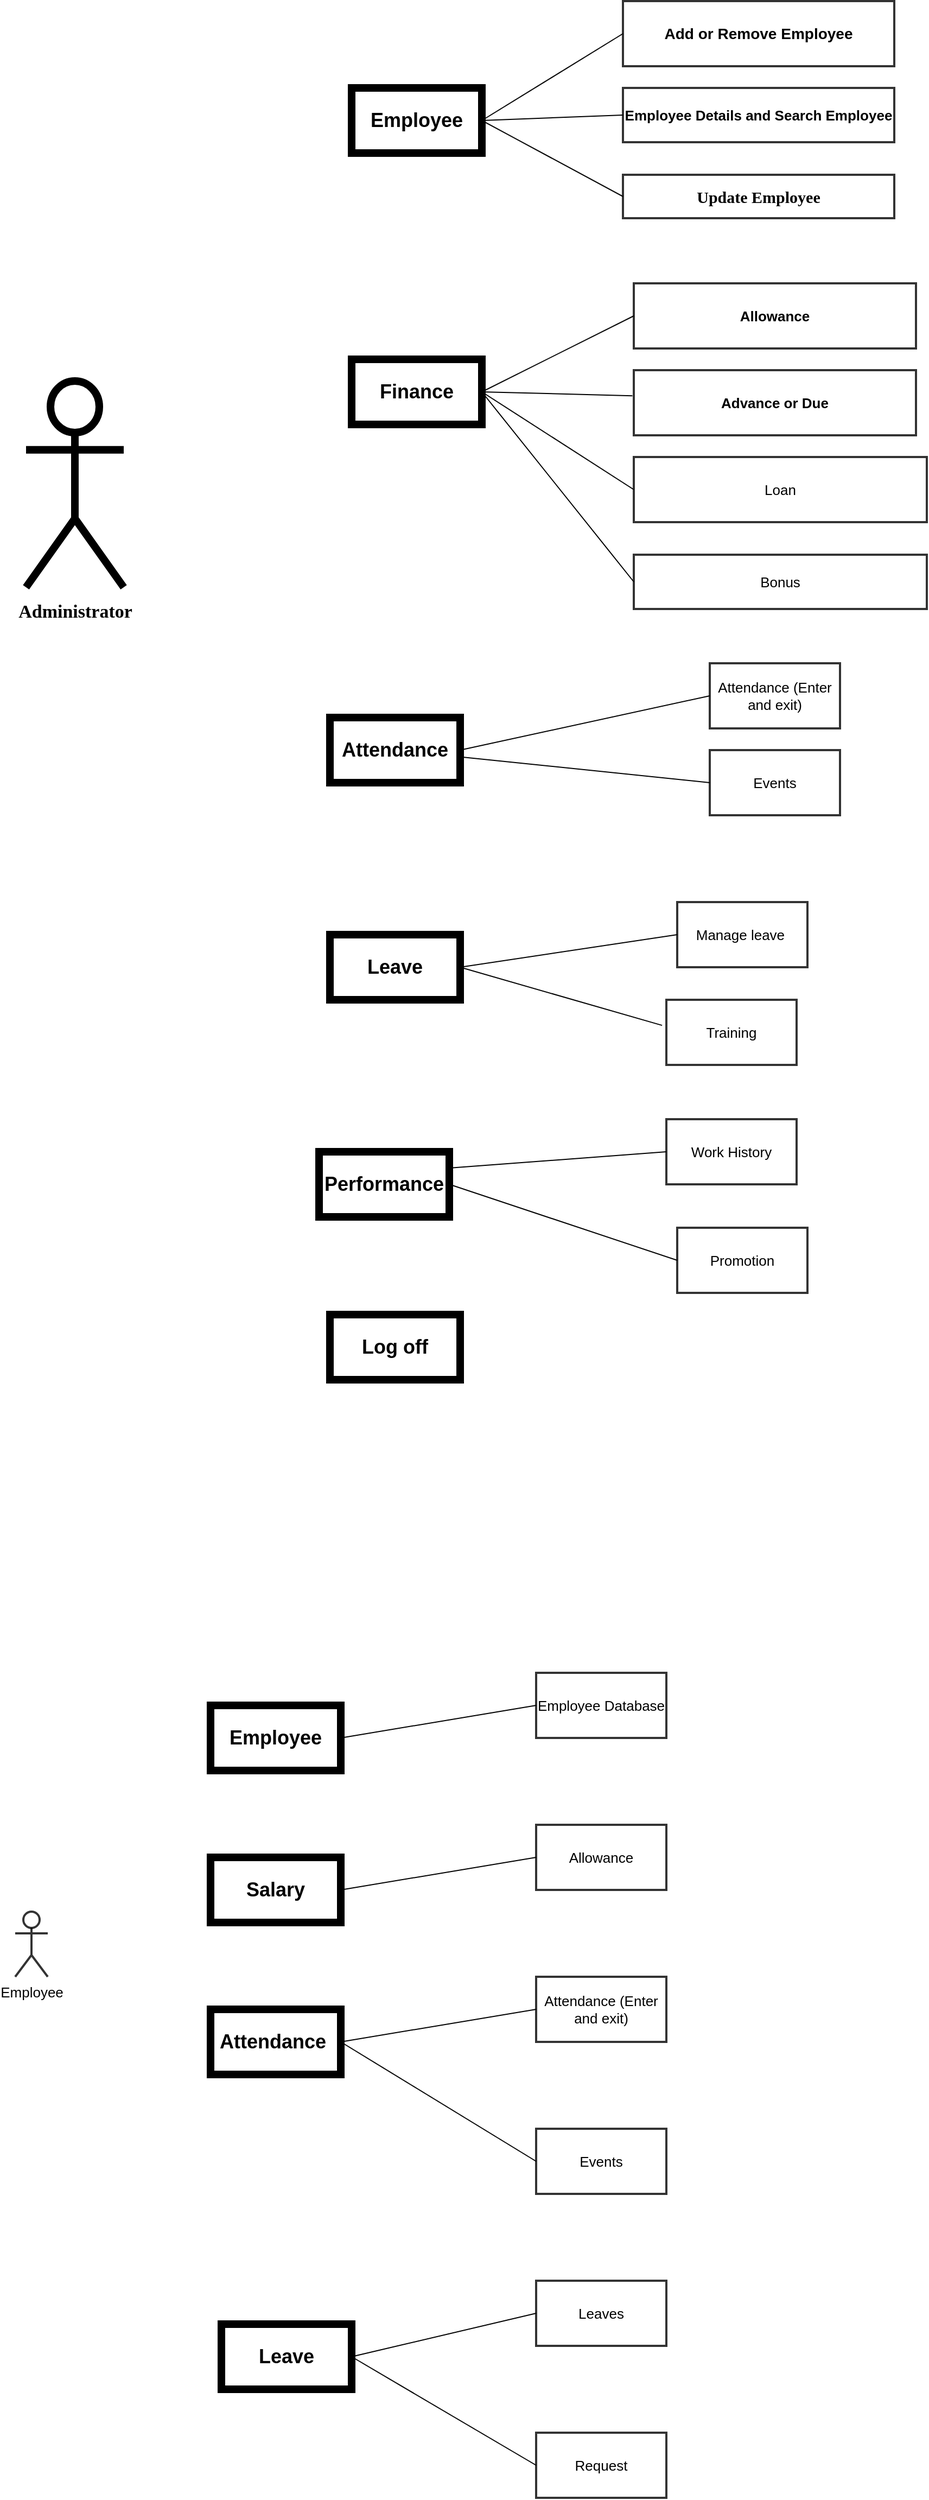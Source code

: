 <mxfile version="13.9.8" type="github">
  <diagram id="UAt6TYiZA28QQcXCpw7w" name="Page-1">
    <mxGraphModel dx="3478" dy="2656" grid="1" gridSize="10" guides="1" tooltips="1" connect="1" arrows="1" fold="1" page="1" pageScale="1" pageWidth="980" pageHeight="1390" math="0" shadow="0">
      <root>
        <mxCell id="0" />
        <mxCell id="1" parent="0" />
        <mxCell id="UGoLlDs5Vt5mTQ_6u8co-1" value="&lt;font style=&quot;font-size: 17px&quot; face=&quot;Times New Roman&quot;&gt;&lt;b style=&quot;line-height: 190%&quot;&gt;Administrator&lt;/b&gt;&lt;/font&gt;" style="shape=umlActor;verticalLabelPosition=bottom;verticalAlign=top;html=1;outlineConnect=0;strokeWidth=7;" vertex="1" parent="1">
          <mxGeometry x="-880" y="-970" width="90" height="190" as="geometry" />
        </mxCell>
        <mxCell id="UGoLlDs5Vt5mTQ_6u8co-3" value="&lt;h2&gt;Employee&lt;/h2&gt;" style="rounded=0;whiteSpace=wrap;html=1;strokeWidth=7;" vertex="1" parent="1">
          <mxGeometry x="-580" y="-1240" width="120" height="60" as="geometry" />
        </mxCell>
        <mxCell id="UGoLlDs5Vt5mTQ_6u8co-4" value="&lt;h2&gt;Finance&lt;/h2&gt;" style="rounded=0;whiteSpace=wrap;html=1;strokeWidth=7;" vertex="1" parent="1">
          <mxGeometry x="-580" y="-990" width="120" height="60" as="geometry" />
        </mxCell>
        <mxCell id="UGoLlDs5Vt5mTQ_6u8co-5" value="&lt;h2&gt;Attendance&lt;/h2&gt;" style="rounded=0;whiteSpace=wrap;html=1;strokeWidth=7;" vertex="1" parent="1">
          <mxGeometry x="-600" y="-660" width="120" height="60" as="geometry" />
        </mxCell>
        <mxCell id="UGoLlDs5Vt5mTQ_6u8co-6" value="&lt;h2&gt;Leave&lt;/h2&gt;" style="rounded=0;whiteSpace=wrap;html=1;strokeWidth=7;" vertex="1" parent="1">
          <mxGeometry x="-600" y="-460" width="120" height="60" as="geometry" />
        </mxCell>
        <mxCell id="UGoLlDs5Vt5mTQ_6u8co-7" value="&lt;h2&gt;Performance&lt;/h2&gt;" style="rounded=0;whiteSpace=wrap;html=1;strokeWidth=7;" vertex="1" parent="1">
          <mxGeometry x="-610" y="-260" width="120" height="60" as="geometry" />
        </mxCell>
        <mxCell id="UGoLlDs5Vt5mTQ_6u8co-8" value="&lt;h2&gt;Log off&lt;/h2&gt;" style="rounded=0;whiteSpace=wrap;html=1;strokeWidth=7;" vertex="1" parent="1">
          <mxGeometry x="-600" y="-110" width="120" height="60" as="geometry" />
        </mxCell>
        <mxCell id="UGoLlDs5Vt5mTQ_6u8co-9" value="" style="rounded=0;whiteSpace=wrap;html=1;strokeWidth=2;opacity=0;" vertex="1" parent="1">
          <mxGeometry x="-500" y="20" width="140" height="40" as="geometry" />
        </mxCell>
        <mxCell id="UGoLlDs5Vt5mTQ_6u8co-10" value="" style="rounded=0;whiteSpace=wrap;html=1;strokeWidth=2;opacity=0;" vertex="1" parent="1">
          <mxGeometry x="-490" y="20" width="120" height="60" as="geometry" />
        </mxCell>
        <mxCell id="UGoLlDs5Vt5mTQ_6u8co-11" value="" style="rounded=0;whiteSpace=wrap;html=1;strokeWidth=2;opacity=0;" vertex="1" parent="1">
          <mxGeometry x="-500" y="10" width="120" height="60" as="geometry" />
        </mxCell>
        <mxCell id="UGoLlDs5Vt5mTQ_6u8co-12" value="" style="rounded=0;whiteSpace=wrap;html=1;strokeWidth=2;opacity=0;" vertex="1" parent="1">
          <mxGeometry x="-450" y="50" width="120" height="60" as="geometry" />
        </mxCell>
        <mxCell id="UGoLlDs5Vt5mTQ_6u8co-13" value="&lt;h4 style=&quot;font-size: 14px;&quot;&gt;Add or Remove Employee&lt;/h4&gt;" style="rounded=0;whiteSpace=wrap;html=1;strokeWidth=2;opacity=80;fontSize=14;" vertex="1" parent="1">
          <mxGeometry x="-330" y="-1320" width="250" height="60" as="geometry" />
        </mxCell>
        <mxCell id="UGoLlDs5Vt5mTQ_6u8co-14" value="&lt;h4 style=&quot;font-size: 13px;&quot;&gt;Employee Details and Search Employee&lt;/h4&gt;" style="rounded=0;whiteSpace=wrap;html=1;strokeWidth=2;opacity=80;fontSize=13;" vertex="1" parent="1">
          <mxGeometry x="-330" y="-1240" width="250" height="50" as="geometry" />
        </mxCell>
        <mxCell id="UGoLlDs5Vt5mTQ_6u8co-16" value="&lt;h4&gt;&lt;font face=&quot;Times New Roman&quot; style=&quot;font-size: 15px&quot;&gt;Update Employee&lt;/font&gt;&lt;/h4&gt;" style="rounded=0;whiteSpace=wrap;html=1;strokeWidth=2;opacity=80;" vertex="1" parent="1">
          <mxGeometry x="-330" y="-1160" width="250" height="40" as="geometry" />
        </mxCell>
        <mxCell id="UGoLlDs5Vt5mTQ_6u8co-18" value="&lt;h4&gt;Allowance&lt;/h4&gt;" style="rounded=0;whiteSpace=wrap;html=1;strokeWidth=2;fontSize=13;opacity=80;" vertex="1" parent="1">
          <mxGeometry x="-320" y="-1060" width="260" height="60" as="geometry" />
        </mxCell>
        <mxCell id="UGoLlDs5Vt5mTQ_6u8co-19" value="&lt;h4&gt;Advance or Due&lt;/h4&gt;" style="rounded=0;whiteSpace=wrap;html=1;strokeWidth=2;fontSize=13;opacity=80;" vertex="1" parent="1">
          <mxGeometry x="-320" y="-980" width="260" height="60" as="geometry" />
        </mxCell>
        <mxCell id="UGoLlDs5Vt5mTQ_6u8co-20" value="Loan" style="rounded=0;whiteSpace=wrap;html=1;strokeWidth=2;fontSize=13;opacity=80;" vertex="1" parent="1">
          <mxGeometry x="-320" y="-900" width="270" height="60" as="geometry" />
        </mxCell>
        <mxCell id="UGoLlDs5Vt5mTQ_6u8co-21" value="Bonus" style="rounded=0;whiteSpace=wrap;html=1;strokeWidth=2;fontSize=13;opacity=80;" vertex="1" parent="1">
          <mxGeometry x="-320" y="-810" width="270" height="50" as="geometry" />
        </mxCell>
        <mxCell id="UGoLlDs5Vt5mTQ_6u8co-22" value="Attendance (Enter and exit)" style="rounded=0;whiteSpace=wrap;html=1;strokeWidth=2;fontSize=13;opacity=80;" vertex="1" parent="1">
          <mxGeometry x="-250" y="-710" width="120" height="60" as="geometry" />
        </mxCell>
        <mxCell id="UGoLlDs5Vt5mTQ_6u8co-23" value="Events" style="rounded=0;whiteSpace=wrap;html=1;strokeWidth=2;fontSize=13;opacity=80;" vertex="1" parent="1">
          <mxGeometry x="-250" y="-630" width="120" height="60" as="geometry" />
        </mxCell>
        <mxCell id="UGoLlDs5Vt5mTQ_6u8co-24" value="Manage leave&amp;nbsp;" style="rounded=0;whiteSpace=wrap;html=1;strokeWidth=2;fontSize=13;opacity=80;" vertex="1" parent="1">
          <mxGeometry x="-280" y="-490" width="120" height="60" as="geometry" />
        </mxCell>
        <mxCell id="UGoLlDs5Vt5mTQ_6u8co-25" value="Training" style="rounded=0;whiteSpace=wrap;html=1;strokeWidth=2;fontSize=13;opacity=80;" vertex="1" parent="1">
          <mxGeometry x="-290" y="-400" width="120" height="60" as="geometry" />
        </mxCell>
        <mxCell id="UGoLlDs5Vt5mTQ_6u8co-26" value="Work History" style="rounded=0;whiteSpace=wrap;html=1;strokeWidth=2;fontSize=13;opacity=80;" vertex="1" parent="1">
          <mxGeometry x="-290" y="-290" width="120" height="60" as="geometry" />
        </mxCell>
        <mxCell id="UGoLlDs5Vt5mTQ_6u8co-27" value="Promotion" style="rounded=0;whiteSpace=wrap;html=1;strokeWidth=2;fontSize=13;opacity=80;" vertex="1" parent="1">
          <mxGeometry x="-280" y="-190" width="120" height="60" as="geometry" />
        </mxCell>
        <mxCell id="UGoLlDs5Vt5mTQ_6u8co-28" value="Employee&lt;br&gt;" style="shape=umlActor;verticalLabelPosition=bottom;verticalAlign=top;html=1;outlineConnect=0;strokeWidth=2;fontSize=13;opacity=80;" vertex="1" parent="1">
          <mxGeometry x="-890" y="440" width="30" height="60" as="geometry" />
        </mxCell>
        <mxCell id="UGoLlDs5Vt5mTQ_6u8co-32" value="&lt;h2&gt;Employee&lt;/h2&gt;" style="rounded=0;whiteSpace=wrap;html=1;strokeWidth=7;" vertex="1" parent="1">
          <mxGeometry x="-710" y="250" width="120" height="60" as="geometry" />
        </mxCell>
        <mxCell id="UGoLlDs5Vt5mTQ_6u8co-34" value="&lt;h2&gt;Salary&lt;/h2&gt;" style="rounded=0;whiteSpace=wrap;html=1;strokeWidth=7;" vertex="1" parent="1">
          <mxGeometry x="-710" y="390" width="120" height="60" as="geometry" />
        </mxCell>
        <mxCell id="UGoLlDs5Vt5mTQ_6u8co-36" value="&lt;h2&gt;Attendance&amp;nbsp;&lt;/h2&gt;" style="rounded=0;whiteSpace=wrap;html=1;strokeWidth=7;" vertex="1" parent="1">
          <mxGeometry x="-710" y="530" width="120" height="60" as="geometry" />
        </mxCell>
        <mxCell id="UGoLlDs5Vt5mTQ_6u8co-38" value="&lt;h2&gt;Leave&lt;/h2&gt;" style="rounded=0;whiteSpace=wrap;html=1;strokeWidth=7;" vertex="1" parent="1">
          <mxGeometry x="-700" y="820" width="120" height="60" as="geometry" />
        </mxCell>
        <mxCell id="UGoLlDs5Vt5mTQ_6u8co-41" value="Employee Database" style="rounded=0;whiteSpace=wrap;html=1;strokeWidth=2;fontSize=13;opacity=80;" vertex="1" parent="1">
          <mxGeometry x="-410" y="220" width="120" height="60" as="geometry" />
        </mxCell>
        <mxCell id="UGoLlDs5Vt5mTQ_6u8co-42" value="Allowance" style="rounded=0;whiteSpace=wrap;html=1;strokeWidth=2;fontSize=13;opacity=80;" vertex="1" parent="1">
          <mxGeometry x="-410" y="360" width="120" height="60" as="geometry" />
        </mxCell>
        <mxCell id="UGoLlDs5Vt5mTQ_6u8co-44" value="Attendance (Enter and exit)" style="rounded=0;whiteSpace=wrap;html=1;strokeWidth=2;fontSize=13;opacity=80;" vertex="1" parent="1">
          <mxGeometry x="-410" y="500" width="120" height="60" as="geometry" />
        </mxCell>
        <mxCell id="UGoLlDs5Vt5mTQ_6u8co-46" value="Events" style="rounded=0;whiteSpace=wrap;html=1;strokeWidth=2;fontSize=13;opacity=80;" vertex="1" parent="1">
          <mxGeometry x="-410" y="640" width="120" height="60" as="geometry" />
        </mxCell>
        <mxCell id="UGoLlDs5Vt5mTQ_6u8co-48" value="Leaves" style="rounded=0;whiteSpace=wrap;html=1;strokeWidth=2;fontSize=13;opacity=80;" vertex="1" parent="1">
          <mxGeometry x="-410" y="780" width="120" height="60" as="geometry" />
        </mxCell>
        <mxCell id="UGoLlDs5Vt5mTQ_6u8co-50" value="Request" style="rounded=0;whiteSpace=wrap;html=1;strokeWidth=2;fontSize=13;opacity=80;" vertex="1" parent="1">
          <mxGeometry x="-410" y="920" width="120" height="60" as="geometry" />
        </mxCell>
        <mxCell id="UGoLlDs5Vt5mTQ_6u8co-54" value="" style="endArrow=none;html=1;fontSize=13;exitX=1;exitY=0.5;exitDx=0;exitDy=0;entryX=0;entryY=0.5;entryDx=0;entryDy=0;" edge="1" parent="1" source="UGoLlDs5Vt5mTQ_6u8co-3" target="UGoLlDs5Vt5mTQ_6u8co-14">
          <mxGeometry width="50" height="50" relative="1" as="geometry">
            <mxPoint x="-400" y="-1180" as="sourcePoint" />
            <mxPoint x="-350" y="-1230" as="targetPoint" />
          </mxGeometry>
        </mxCell>
        <mxCell id="UGoLlDs5Vt5mTQ_6u8co-56" value="" style="endArrow=none;html=1;fontSize=13;entryX=0;entryY=0.5;entryDx=0;entryDy=0;" edge="1" parent="1" target="UGoLlDs5Vt5mTQ_6u8co-13">
          <mxGeometry width="50" height="50" relative="1" as="geometry">
            <mxPoint x="-460" y="-1210" as="sourcePoint" />
            <mxPoint x="-370" y="-1290" as="targetPoint" />
          </mxGeometry>
        </mxCell>
        <mxCell id="UGoLlDs5Vt5mTQ_6u8co-57" value="" style="endArrow=none;html=1;fontSize=13;entryX=0;entryY=0.5;entryDx=0;entryDy=0;" edge="1" parent="1" target="UGoLlDs5Vt5mTQ_6u8co-16">
          <mxGeometry width="50" height="50" relative="1" as="geometry">
            <mxPoint x="-460" y="-1210" as="sourcePoint" />
            <mxPoint x="-360" y="-1190" as="targetPoint" />
          </mxGeometry>
        </mxCell>
        <mxCell id="UGoLlDs5Vt5mTQ_6u8co-58" value="" style="endArrow=none;html=1;fontSize=13;entryX=0;entryY=0.5;entryDx=0;entryDy=0;exitX=1;exitY=0.5;exitDx=0;exitDy=0;" edge="1" parent="1" source="UGoLlDs5Vt5mTQ_6u8co-4" target="UGoLlDs5Vt5mTQ_6u8co-18">
          <mxGeometry width="50" height="50" relative="1" as="geometry">
            <mxPoint x="-450" y="-970" as="sourcePoint" />
            <mxPoint x="-380" y="-1050" as="targetPoint" />
          </mxGeometry>
        </mxCell>
        <mxCell id="UGoLlDs5Vt5mTQ_6u8co-60" value="" style="endArrow=none;html=1;fontSize=13;exitX=1;exitY=0.5;exitDx=0;exitDy=0;entryX=-0.005;entryY=0.393;entryDx=0;entryDy=0;entryPerimeter=0;" edge="1" parent="1" source="UGoLlDs5Vt5mTQ_6u8co-4" target="UGoLlDs5Vt5mTQ_6u8co-19">
          <mxGeometry width="50" height="50" relative="1" as="geometry">
            <mxPoint x="-400" y="-920" as="sourcePoint" />
            <mxPoint x="-350" y="-970" as="targetPoint" />
          </mxGeometry>
        </mxCell>
        <mxCell id="UGoLlDs5Vt5mTQ_6u8co-61" value="" style="endArrow=none;html=1;fontSize=13;exitX=1;exitY=0.5;exitDx=0;exitDy=0;entryX=0;entryY=0.5;entryDx=0;entryDy=0;" edge="1" parent="1" source="UGoLlDs5Vt5mTQ_6u8co-4" target="UGoLlDs5Vt5mTQ_6u8co-20">
          <mxGeometry width="50" height="50" relative="1" as="geometry">
            <mxPoint x="-420" y="-850" as="sourcePoint" />
            <mxPoint x="-330" y="-880" as="targetPoint" />
          </mxGeometry>
        </mxCell>
        <mxCell id="UGoLlDs5Vt5mTQ_6u8co-62" value="" style="endArrow=none;html=1;fontSize=13;exitX=1;exitY=0.5;exitDx=0;exitDy=0;entryX=0;entryY=0.5;entryDx=0;entryDy=0;" edge="1" parent="1" source="UGoLlDs5Vt5mTQ_6u8co-4" target="UGoLlDs5Vt5mTQ_6u8co-21">
          <mxGeometry width="50" height="50" relative="1" as="geometry">
            <mxPoint x="-420" y="-820" as="sourcePoint" />
            <mxPoint x="-330" y="-800" as="targetPoint" />
          </mxGeometry>
        </mxCell>
        <mxCell id="UGoLlDs5Vt5mTQ_6u8co-63" value="" style="endArrow=none;html=1;fontSize=13;exitX=1;exitY=0.5;exitDx=0;exitDy=0;entryX=0;entryY=0.5;entryDx=0;entryDy=0;" edge="1" parent="1" source="UGoLlDs5Vt5mTQ_6u8co-5" target="UGoLlDs5Vt5mTQ_6u8co-22">
          <mxGeometry width="50" height="50" relative="1" as="geometry">
            <mxPoint x="-370" y="-600" as="sourcePoint" />
            <mxPoint x="-320" y="-650" as="targetPoint" />
          </mxGeometry>
        </mxCell>
        <mxCell id="UGoLlDs5Vt5mTQ_6u8co-64" value="" style="endArrow=none;html=1;fontSize=13;entryX=0;entryY=0.5;entryDx=0;entryDy=0;" edge="1" parent="1" source="UGoLlDs5Vt5mTQ_6u8co-5" target="UGoLlDs5Vt5mTQ_6u8co-23">
          <mxGeometry width="50" height="50" relative="1" as="geometry">
            <mxPoint x="-340" y="-580" as="sourcePoint" />
            <mxPoint x="-290" y="-630" as="targetPoint" />
          </mxGeometry>
        </mxCell>
        <mxCell id="UGoLlDs5Vt5mTQ_6u8co-65" value="" style="endArrow=none;html=1;fontSize=13;entryX=0;entryY=0.5;entryDx=0;entryDy=0;exitX=1;exitY=0.25;exitDx=0;exitDy=0;" edge="1" parent="1" source="UGoLlDs5Vt5mTQ_6u8co-7" target="UGoLlDs5Vt5mTQ_6u8co-26">
          <mxGeometry width="50" height="50" relative="1" as="geometry">
            <mxPoint x="-480" y="-240" as="sourcePoint" />
            <mxPoint x="-360" y="-250" as="targetPoint" />
          </mxGeometry>
        </mxCell>
        <mxCell id="UGoLlDs5Vt5mTQ_6u8co-67" value="" style="endArrow=none;html=1;fontSize=13;exitX=1;exitY=0.5;exitDx=0;exitDy=0;entryX=0;entryY=0.5;entryDx=0;entryDy=0;" edge="1" parent="1" source="UGoLlDs5Vt5mTQ_6u8co-7" target="UGoLlDs5Vt5mTQ_6u8co-27">
          <mxGeometry width="50" height="50" relative="1" as="geometry">
            <mxPoint x="-390" y="-150" as="sourcePoint" />
            <mxPoint x="-340" y="-200" as="targetPoint" />
          </mxGeometry>
        </mxCell>
        <mxCell id="UGoLlDs5Vt5mTQ_6u8co-68" value="" style="endArrow=none;html=1;fontSize=13;exitX=1;exitY=0.5;exitDx=0;exitDy=0;entryX=0;entryY=0.5;entryDx=0;entryDy=0;" edge="1" parent="1" source="UGoLlDs5Vt5mTQ_6u8co-6" target="UGoLlDs5Vt5mTQ_6u8co-24">
          <mxGeometry width="50" height="50" relative="1" as="geometry">
            <mxPoint x="-360" y="-440" as="sourcePoint" />
            <mxPoint x="-310" y="-490" as="targetPoint" />
          </mxGeometry>
        </mxCell>
        <mxCell id="UGoLlDs5Vt5mTQ_6u8co-69" value="" style="endArrow=none;html=1;fontSize=13;entryX=-0.033;entryY=0.393;entryDx=0;entryDy=0;entryPerimeter=0;" edge="1" parent="1" target="UGoLlDs5Vt5mTQ_6u8co-25">
          <mxGeometry width="50" height="50" relative="1" as="geometry">
            <mxPoint x="-480" y="-430" as="sourcePoint" />
            <mxPoint x="-330" y="-410" as="targetPoint" />
          </mxGeometry>
        </mxCell>
        <mxCell id="UGoLlDs5Vt5mTQ_6u8co-70" value="" style="endArrow=none;html=1;fontSize=13;exitX=1;exitY=0.5;exitDx=0;exitDy=0;entryX=0;entryY=0.5;entryDx=0;entryDy=0;" edge="1" parent="1" source="UGoLlDs5Vt5mTQ_6u8co-32" target="UGoLlDs5Vt5mTQ_6u8co-41">
          <mxGeometry width="50" height="50" relative="1" as="geometry">
            <mxPoint x="-510" y="330" as="sourcePoint" />
            <mxPoint x="-460" y="280" as="targetPoint" />
          </mxGeometry>
        </mxCell>
        <mxCell id="UGoLlDs5Vt5mTQ_6u8co-71" value="" style="endArrow=none;html=1;fontSize=13;exitX=1;exitY=0.5;exitDx=0;exitDy=0;entryX=0;entryY=0.5;entryDx=0;entryDy=0;" edge="1" parent="1" source="UGoLlDs5Vt5mTQ_6u8co-34" target="UGoLlDs5Vt5mTQ_6u8co-42">
          <mxGeometry width="50" height="50" relative="1" as="geometry">
            <mxPoint x="-520" y="450" as="sourcePoint" />
            <mxPoint x="-470" y="400" as="targetPoint" />
          </mxGeometry>
        </mxCell>
        <mxCell id="UGoLlDs5Vt5mTQ_6u8co-72" value="" style="endArrow=none;html=1;fontSize=13;exitX=1;exitY=0.5;exitDx=0;exitDy=0;entryX=0;entryY=0.5;entryDx=0;entryDy=0;" edge="1" parent="1" source="UGoLlDs5Vt5mTQ_6u8co-36" target="UGoLlDs5Vt5mTQ_6u8co-44">
          <mxGeometry width="50" height="50" relative="1" as="geometry">
            <mxPoint x="-510" y="570" as="sourcePoint" />
            <mxPoint x="-460" y="520" as="targetPoint" />
          </mxGeometry>
        </mxCell>
        <mxCell id="UGoLlDs5Vt5mTQ_6u8co-73" value="" style="endArrow=none;html=1;fontSize=13;exitX=1;exitY=0.5;exitDx=0;exitDy=0;entryX=0;entryY=0.5;entryDx=0;entryDy=0;" edge="1" parent="1" source="UGoLlDs5Vt5mTQ_6u8co-36" target="UGoLlDs5Vt5mTQ_6u8co-46">
          <mxGeometry width="50" height="50" relative="1" as="geometry">
            <mxPoint x="-510" y="630" as="sourcePoint" />
            <mxPoint x="-460" y="580" as="targetPoint" />
          </mxGeometry>
        </mxCell>
        <mxCell id="UGoLlDs5Vt5mTQ_6u8co-74" value="" style="endArrow=none;html=1;fontSize=13;exitX=1;exitY=0.5;exitDx=0;exitDy=0;entryX=0;entryY=0.5;entryDx=0;entryDy=0;" edge="1" parent="1" source="UGoLlDs5Vt5mTQ_6u8co-38" target="UGoLlDs5Vt5mTQ_6u8co-48">
          <mxGeometry width="50" height="50" relative="1" as="geometry">
            <mxPoint x="-540" y="880" as="sourcePoint" />
            <mxPoint x="-490" y="830" as="targetPoint" />
          </mxGeometry>
        </mxCell>
        <mxCell id="UGoLlDs5Vt5mTQ_6u8co-75" value="" style="endArrow=none;html=1;fontSize=13;exitX=1;exitY=0.5;exitDx=0;exitDy=0;entryX=0;entryY=0.5;entryDx=0;entryDy=0;" edge="1" parent="1" source="UGoLlDs5Vt5mTQ_6u8co-38" target="UGoLlDs5Vt5mTQ_6u8co-50">
          <mxGeometry width="50" height="50" relative="1" as="geometry">
            <mxPoint x="-520" y="910" as="sourcePoint" />
            <mxPoint x="-470" y="860" as="targetPoint" />
          </mxGeometry>
        </mxCell>
      </root>
    </mxGraphModel>
  </diagram>
</mxfile>
